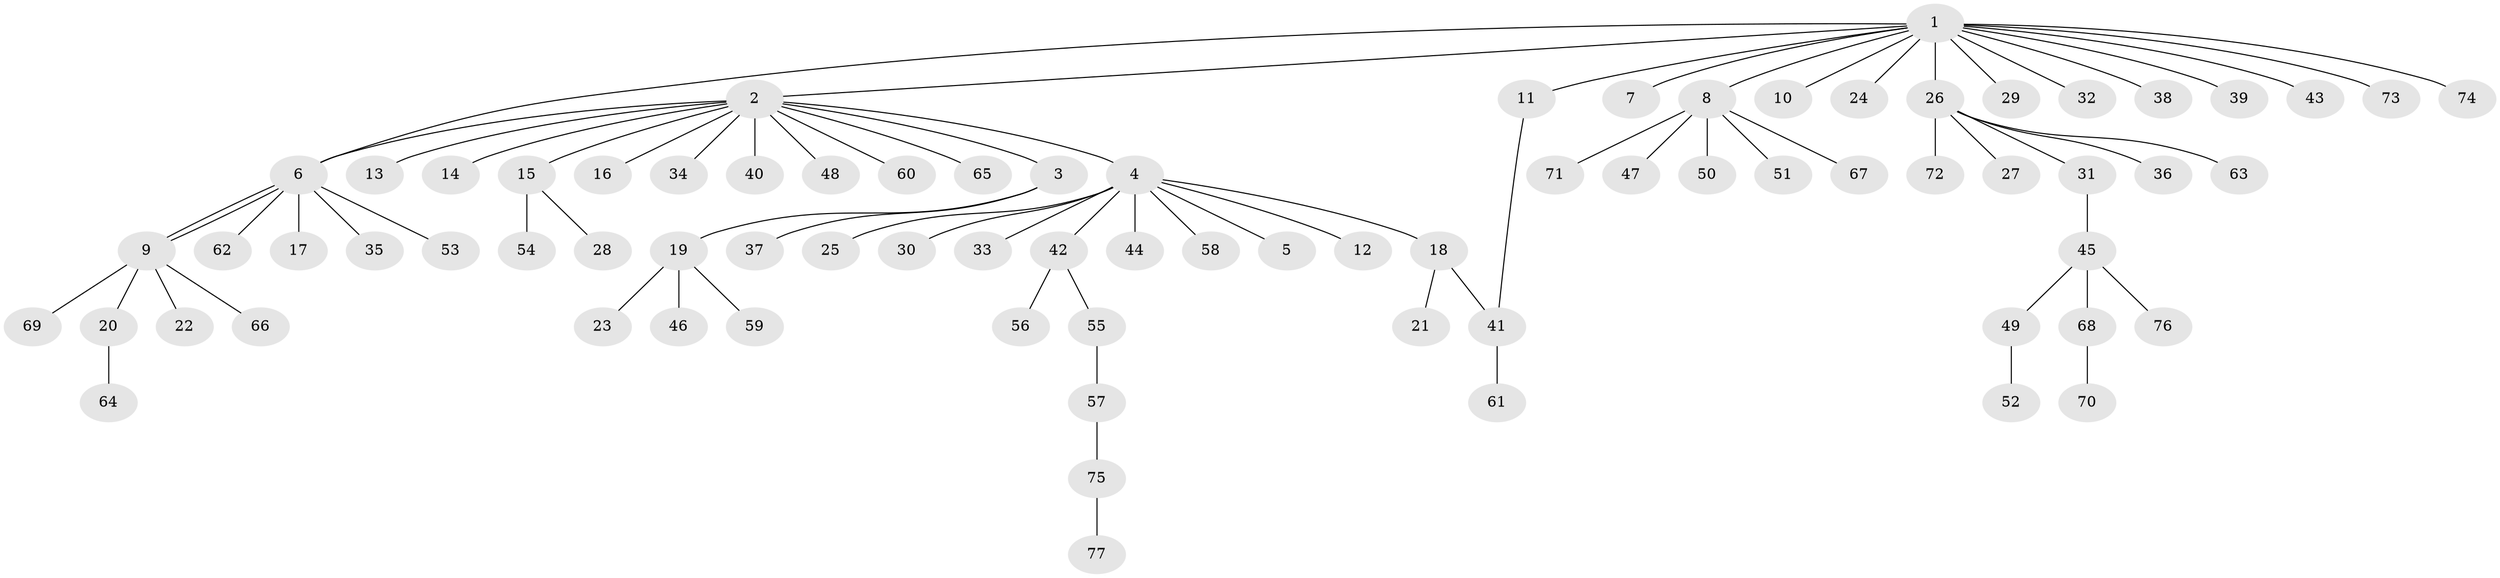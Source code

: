 // Generated by graph-tools (version 1.1) at 2025/14/03/09/25 04:14:24]
// undirected, 77 vertices, 79 edges
graph export_dot {
graph [start="1"]
  node [color=gray90,style=filled];
  1;
  2;
  3;
  4;
  5;
  6;
  7;
  8;
  9;
  10;
  11;
  12;
  13;
  14;
  15;
  16;
  17;
  18;
  19;
  20;
  21;
  22;
  23;
  24;
  25;
  26;
  27;
  28;
  29;
  30;
  31;
  32;
  33;
  34;
  35;
  36;
  37;
  38;
  39;
  40;
  41;
  42;
  43;
  44;
  45;
  46;
  47;
  48;
  49;
  50;
  51;
  52;
  53;
  54;
  55;
  56;
  57;
  58;
  59;
  60;
  61;
  62;
  63;
  64;
  65;
  66;
  67;
  68;
  69;
  70;
  71;
  72;
  73;
  74;
  75;
  76;
  77;
  1 -- 2;
  1 -- 6;
  1 -- 7;
  1 -- 8;
  1 -- 10;
  1 -- 11;
  1 -- 24;
  1 -- 26;
  1 -- 29;
  1 -- 32;
  1 -- 38;
  1 -- 39;
  1 -- 43;
  1 -- 73;
  1 -- 74;
  2 -- 3;
  2 -- 4;
  2 -- 6;
  2 -- 13;
  2 -- 14;
  2 -- 15;
  2 -- 16;
  2 -- 34;
  2 -- 40;
  2 -- 48;
  2 -- 60;
  2 -- 65;
  3 -- 19;
  3 -- 37;
  4 -- 5;
  4 -- 12;
  4 -- 18;
  4 -- 25;
  4 -- 30;
  4 -- 33;
  4 -- 42;
  4 -- 44;
  4 -- 58;
  6 -- 9;
  6 -- 9;
  6 -- 17;
  6 -- 35;
  6 -- 53;
  6 -- 62;
  8 -- 47;
  8 -- 50;
  8 -- 51;
  8 -- 67;
  8 -- 71;
  9 -- 20;
  9 -- 22;
  9 -- 66;
  9 -- 69;
  11 -- 41;
  15 -- 28;
  15 -- 54;
  18 -- 21;
  18 -- 41;
  19 -- 23;
  19 -- 46;
  19 -- 59;
  20 -- 64;
  26 -- 27;
  26 -- 31;
  26 -- 36;
  26 -- 63;
  26 -- 72;
  31 -- 45;
  41 -- 61;
  42 -- 55;
  42 -- 56;
  45 -- 49;
  45 -- 68;
  45 -- 76;
  49 -- 52;
  55 -- 57;
  57 -- 75;
  68 -- 70;
  75 -- 77;
}
